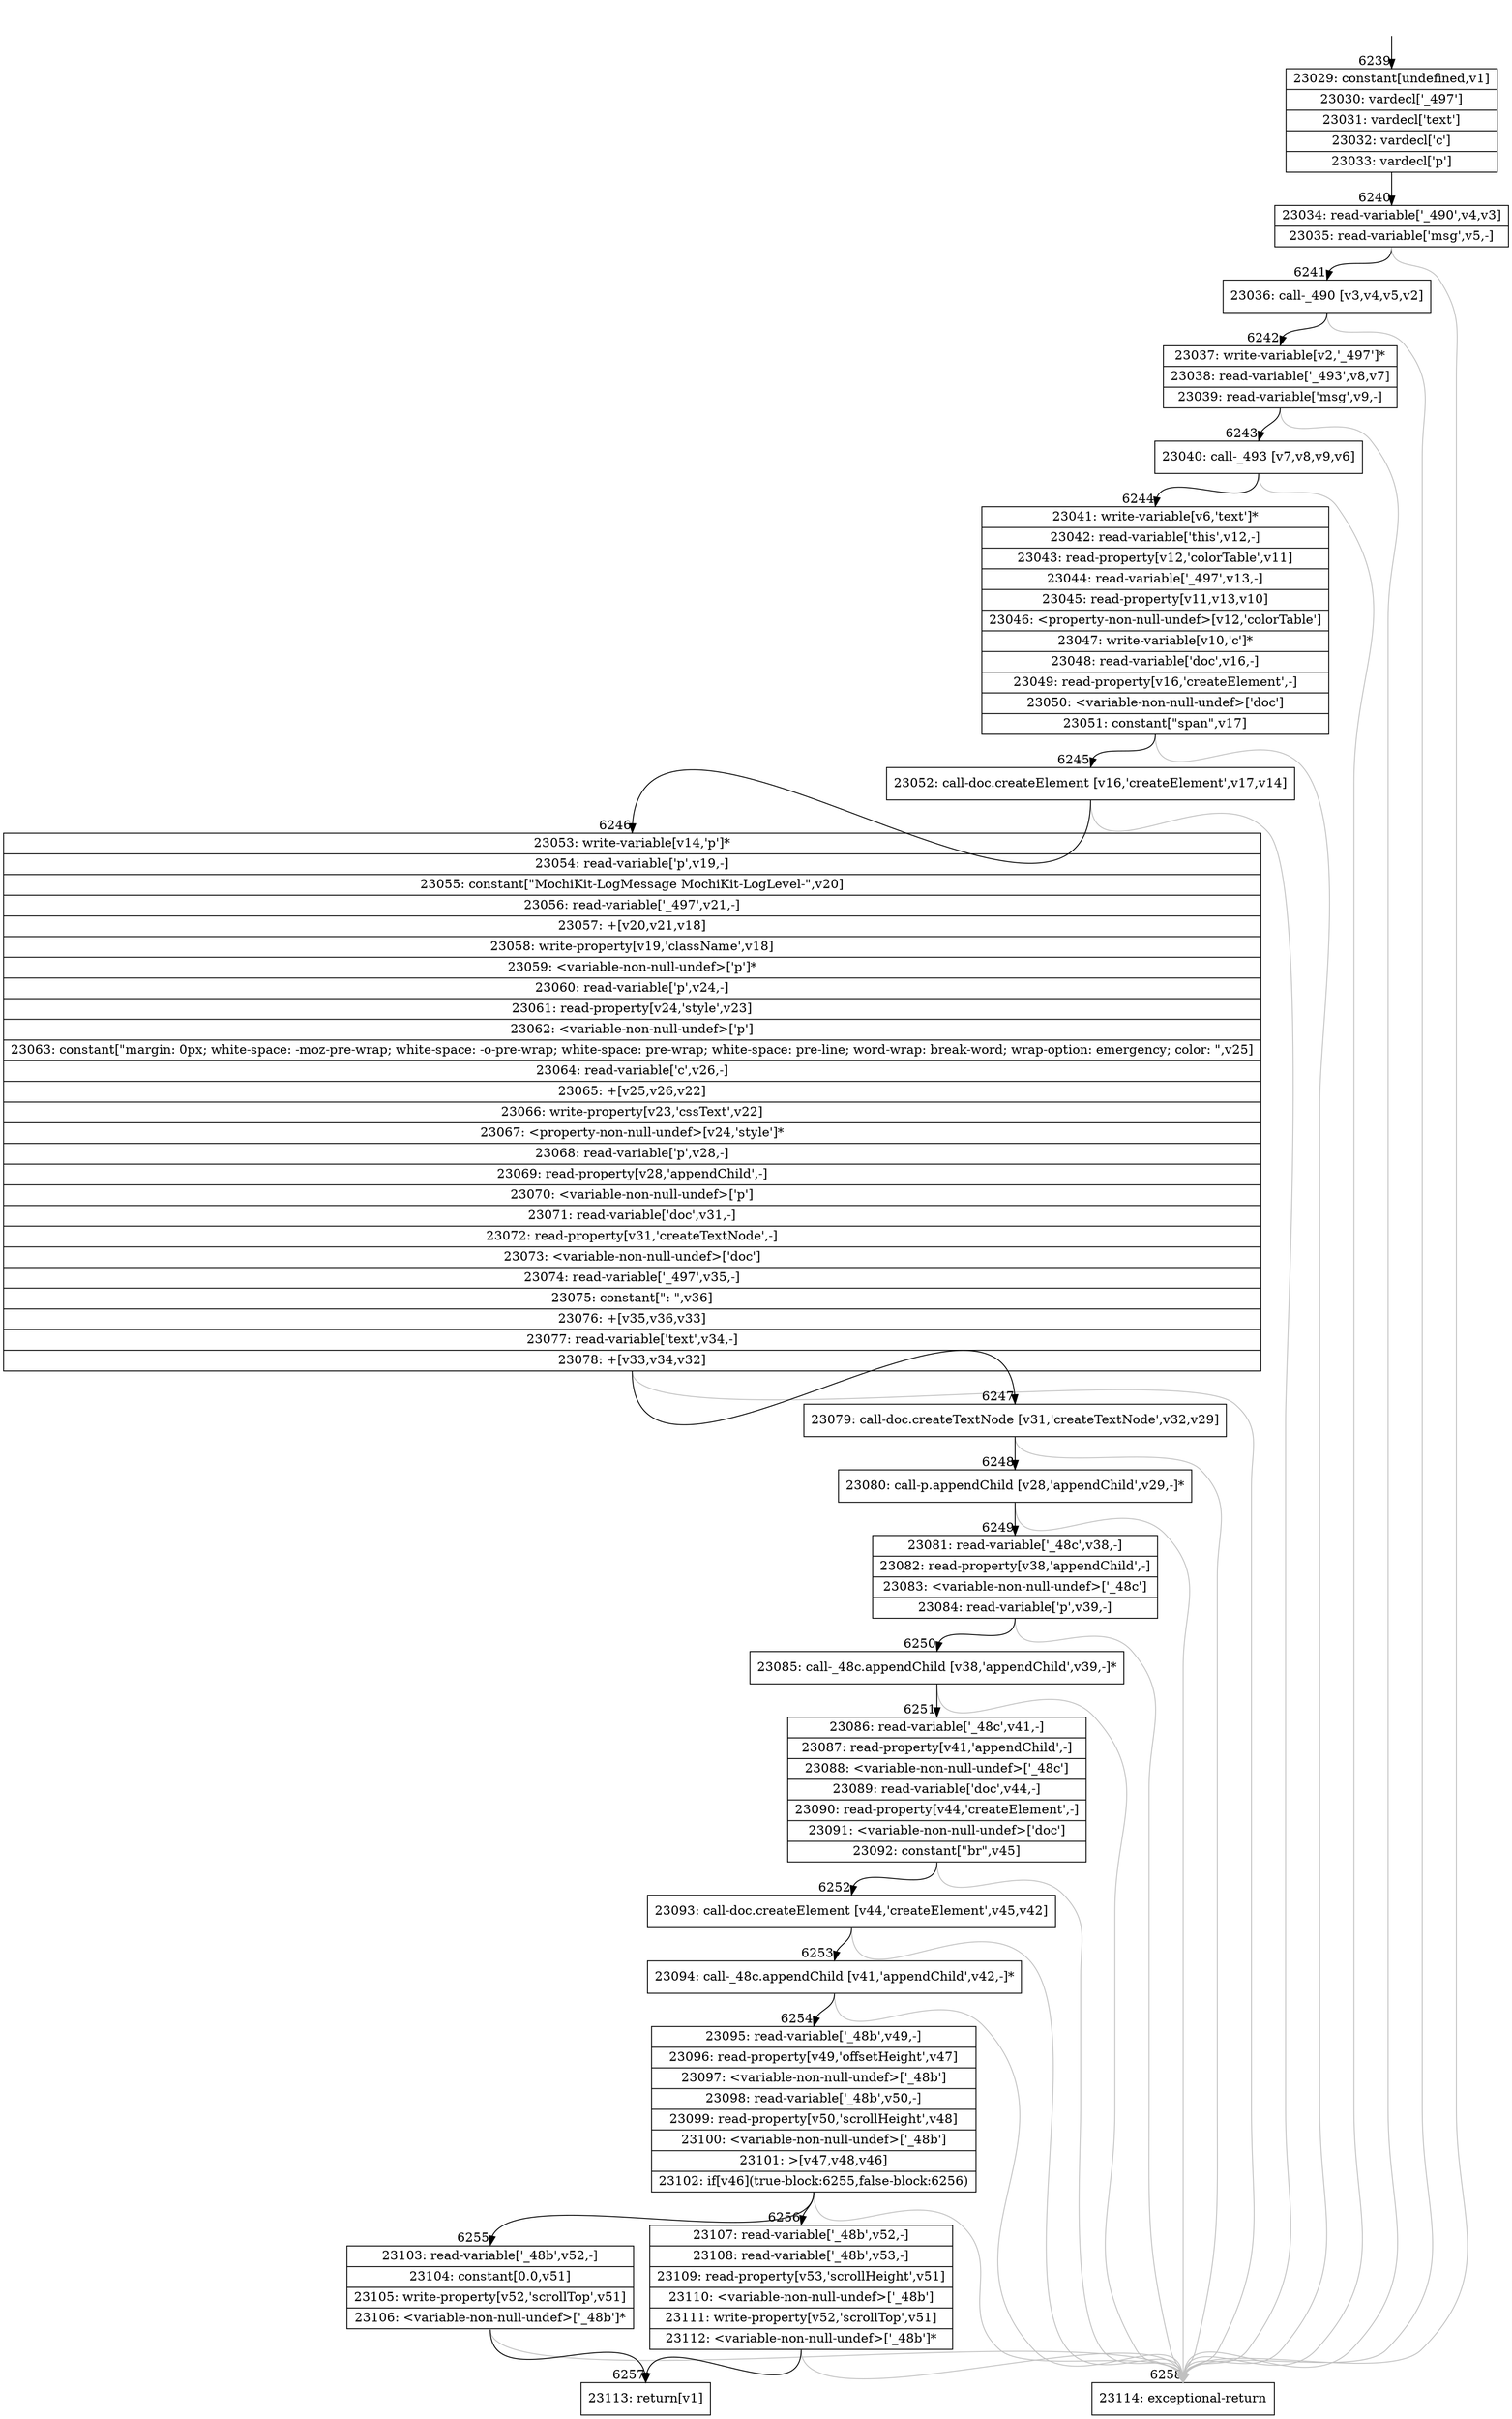 digraph {
rankdir="TD"
BB_entry419[shape=none,label=""];
BB_entry419 -> BB6239 [tailport=s, headport=n, headlabel="    6239"]
BB6239 [shape=record label="{23029: constant[undefined,v1]|23030: vardecl['_497']|23031: vardecl['text']|23032: vardecl['c']|23033: vardecl['p']}" ] 
BB6239 -> BB6240 [tailport=s, headport=n, headlabel="      6240"]
BB6240 [shape=record label="{23034: read-variable['_490',v4,v3]|23035: read-variable['msg',v5,-]}" ] 
BB6240 -> BB6241 [tailport=s, headport=n, headlabel="      6241"]
BB6240 -> BB6258 [tailport=s, headport=n, color=gray, headlabel="      6258"]
BB6241 [shape=record label="{23036: call-_490 [v3,v4,v5,v2]}" ] 
BB6241 -> BB6242 [tailport=s, headport=n, headlabel="      6242"]
BB6241 -> BB6258 [tailport=s, headport=n, color=gray]
BB6242 [shape=record label="{23037: write-variable[v2,'_497']*|23038: read-variable['_493',v8,v7]|23039: read-variable['msg',v9,-]}" ] 
BB6242 -> BB6243 [tailport=s, headport=n, headlabel="      6243"]
BB6242 -> BB6258 [tailport=s, headport=n, color=gray]
BB6243 [shape=record label="{23040: call-_493 [v7,v8,v9,v6]}" ] 
BB6243 -> BB6244 [tailport=s, headport=n, headlabel="      6244"]
BB6243 -> BB6258 [tailport=s, headport=n, color=gray]
BB6244 [shape=record label="{23041: write-variable[v6,'text']*|23042: read-variable['this',v12,-]|23043: read-property[v12,'colorTable',v11]|23044: read-variable['_497',v13,-]|23045: read-property[v11,v13,v10]|23046: \<property-non-null-undef\>[v12,'colorTable']|23047: write-variable[v10,'c']*|23048: read-variable['doc',v16,-]|23049: read-property[v16,'createElement',-]|23050: \<variable-non-null-undef\>['doc']|23051: constant[\"span\",v17]}" ] 
BB6244 -> BB6245 [tailport=s, headport=n, headlabel="      6245"]
BB6244 -> BB6258 [tailport=s, headport=n, color=gray]
BB6245 [shape=record label="{23052: call-doc.createElement [v16,'createElement',v17,v14]}" ] 
BB6245 -> BB6246 [tailport=s, headport=n, headlabel="      6246"]
BB6245 -> BB6258 [tailport=s, headport=n, color=gray]
BB6246 [shape=record label="{23053: write-variable[v14,'p']*|23054: read-variable['p',v19,-]|23055: constant[\"MochiKit-LogMessage MochiKit-LogLevel-\",v20]|23056: read-variable['_497',v21,-]|23057: +[v20,v21,v18]|23058: write-property[v19,'className',v18]|23059: \<variable-non-null-undef\>['p']*|23060: read-variable['p',v24,-]|23061: read-property[v24,'style',v23]|23062: \<variable-non-null-undef\>['p']|23063: constant[\"margin: 0px; white-space: -moz-pre-wrap; white-space: -o-pre-wrap; white-space: pre-wrap; white-space: pre-line; word-wrap: break-word; wrap-option: emergency; color: \",v25]|23064: read-variable['c',v26,-]|23065: +[v25,v26,v22]|23066: write-property[v23,'cssText',v22]|23067: \<property-non-null-undef\>[v24,'style']*|23068: read-variable['p',v28,-]|23069: read-property[v28,'appendChild',-]|23070: \<variable-non-null-undef\>['p']|23071: read-variable['doc',v31,-]|23072: read-property[v31,'createTextNode',-]|23073: \<variable-non-null-undef\>['doc']|23074: read-variable['_497',v35,-]|23075: constant[\": \",v36]|23076: +[v35,v36,v33]|23077: read-variable['text',v34,-]|23078: +[v33,v34,v32]}" ] 
BB6246 -> BB6247 [tailport=s, headport=n, headlabel="      6247"]
BB6246 -> BB6258 [tailport=s, headport=n, color=gray]
BB6247 [shape=record label="{23079: call-doc.createTextNode [v31,'createTextNode',v32,v29]}" ] 
BB6247 -> BB6248 [tailport=s, headport=n, headlabel="      6248"]
BB6247 -> BB6258 [tailport=s, headport=n, color=gray]
BB6248 [shape=record label="{23080: call-p.appendChild [v28,'appendChild',v29,-]*}" ] 
BB6248 -> BB6249 [tailport=s, headport=n, headlabel="      6249"]
BB6248 -> BB6258 [tailport=s, headport=n, color=gray]
BB6249 [shape=record label="{23081: read-variable['_48c',v38,-]|23082: read-property[v38,'appendChild',-]|23083: \<variable-non-null-undef\>['_48c']|23084: read-variable['p',v39,-]}" ] 
BB6249 -> BB6250 [tailport=s, headport=n, headlabel="      6250"]
BB6249 -> BB6258 [tailport=s, headport=n, color=gray]
BB6250 [shape=record label="{23085: call-_48c.appendChild [v38,'appendChild',v39,-]*}" ] 
BB6250 -> BB6251 [tailport=s, headport=n, headlabel="      6251"]
BB6250 -> BB6258 [tailport=s, headport=n, color=gray]
BB6251 [shape=record label="{23086: read-variable['_48c',v41,-]|23087: read-property[v41,'appendChild',-]|23088: \<variable-non-null-undef\>['_48c']|23089: read-variable['doc',v44,-]|23090: read-property[v44,'createElement',-]|23091: \<variable-non-null-undef\>['doc']|23092: constant[\"br\",v45]}" ] 
BB6251 -> BB6252 [tailport=s, headport=n, headlabel="      6252"]
BB6251 -> BB6258 [tailport=s, headport=n, color=gray]
BB6252 [shape=record label="{23093: call-doc.createElement [v44,'createElement',v45,v42]}" ] 
BB6252 -> BB6253 [tailport=s, headport=n, headlabel="      6253"]
BB6252 -> BB6258 [tailport=s, headport=n, color=gray]
BB6253 [shape=record label="{23094: call-_48c.appendChild [v41,'appendChild',v42,-]*}" ] 
BB6253 -> BB6254 [tailport=s, headport=n, headlabel="      6254"]
BB6253 -> BB6258 [tailport=s, headport=n, color=gray]
BB6254 [shape=record label="{23095: read-variable['_48b',v49,-]|23096: read-property[v49,'offsetHeight',v47]|23097: \<variable-non-null-undef\>['_48b']|23098: read-variable['_48b',v50,-]|23099: read-property[v50,'scrollHeight',v48]|23100: \<variable-non-null-undef\>['_48b']|23101: \>[v47,v48,v46]|23102: if[v46](true-block:6255,false-block:6256)}" ] 
BB6254 -> BB6255 [tailport=s, headport=n, headlabel="      6255"]
BB6254 -> BB6256 [tailport=s, headport=n, headlabel="      6256"]
BB6254 -> BB6258 [tailport=s, headport=n, color=gray]
BB6255 [shape=record label="{23103: read-variable['_48b',v52,-]|23104: constant[0.0,v51]|23105: write-property[v52,'scrollTop',v51]|23106: \<variable-non-null-undef\>['_48b']*}" ] 
BB6255 -> BB6257 [tailport=s, headport=n, headlabel="      6257"]
BB6255 -> BB6258 [tailport=s, headport=n, color=gray]
BB6256 [shape=record label="{23107: read-variable['_48b',v52,-]|23108: read-variable['_48b',v53,-]|23109: read-property[v53,'scrollHeight',v51]|23110: \<variable-non-null-undef\>['_48b']|23111: write-property[v52,'scrollTop',v51]|23112: \<variable-non-null-undef\>['_48b']*}" ] 
BB6256 -> BB6257 [tailport=s, headport=n]
BB6256 -> BB6258 [tailport=s, headport=n, color=gray]
BB6257 [shape=record label="{23113: return[v1]}" ] 
BB6258 [shape=record label="{23114: exceptional-return}" ] 
//#$~ 4445
}
